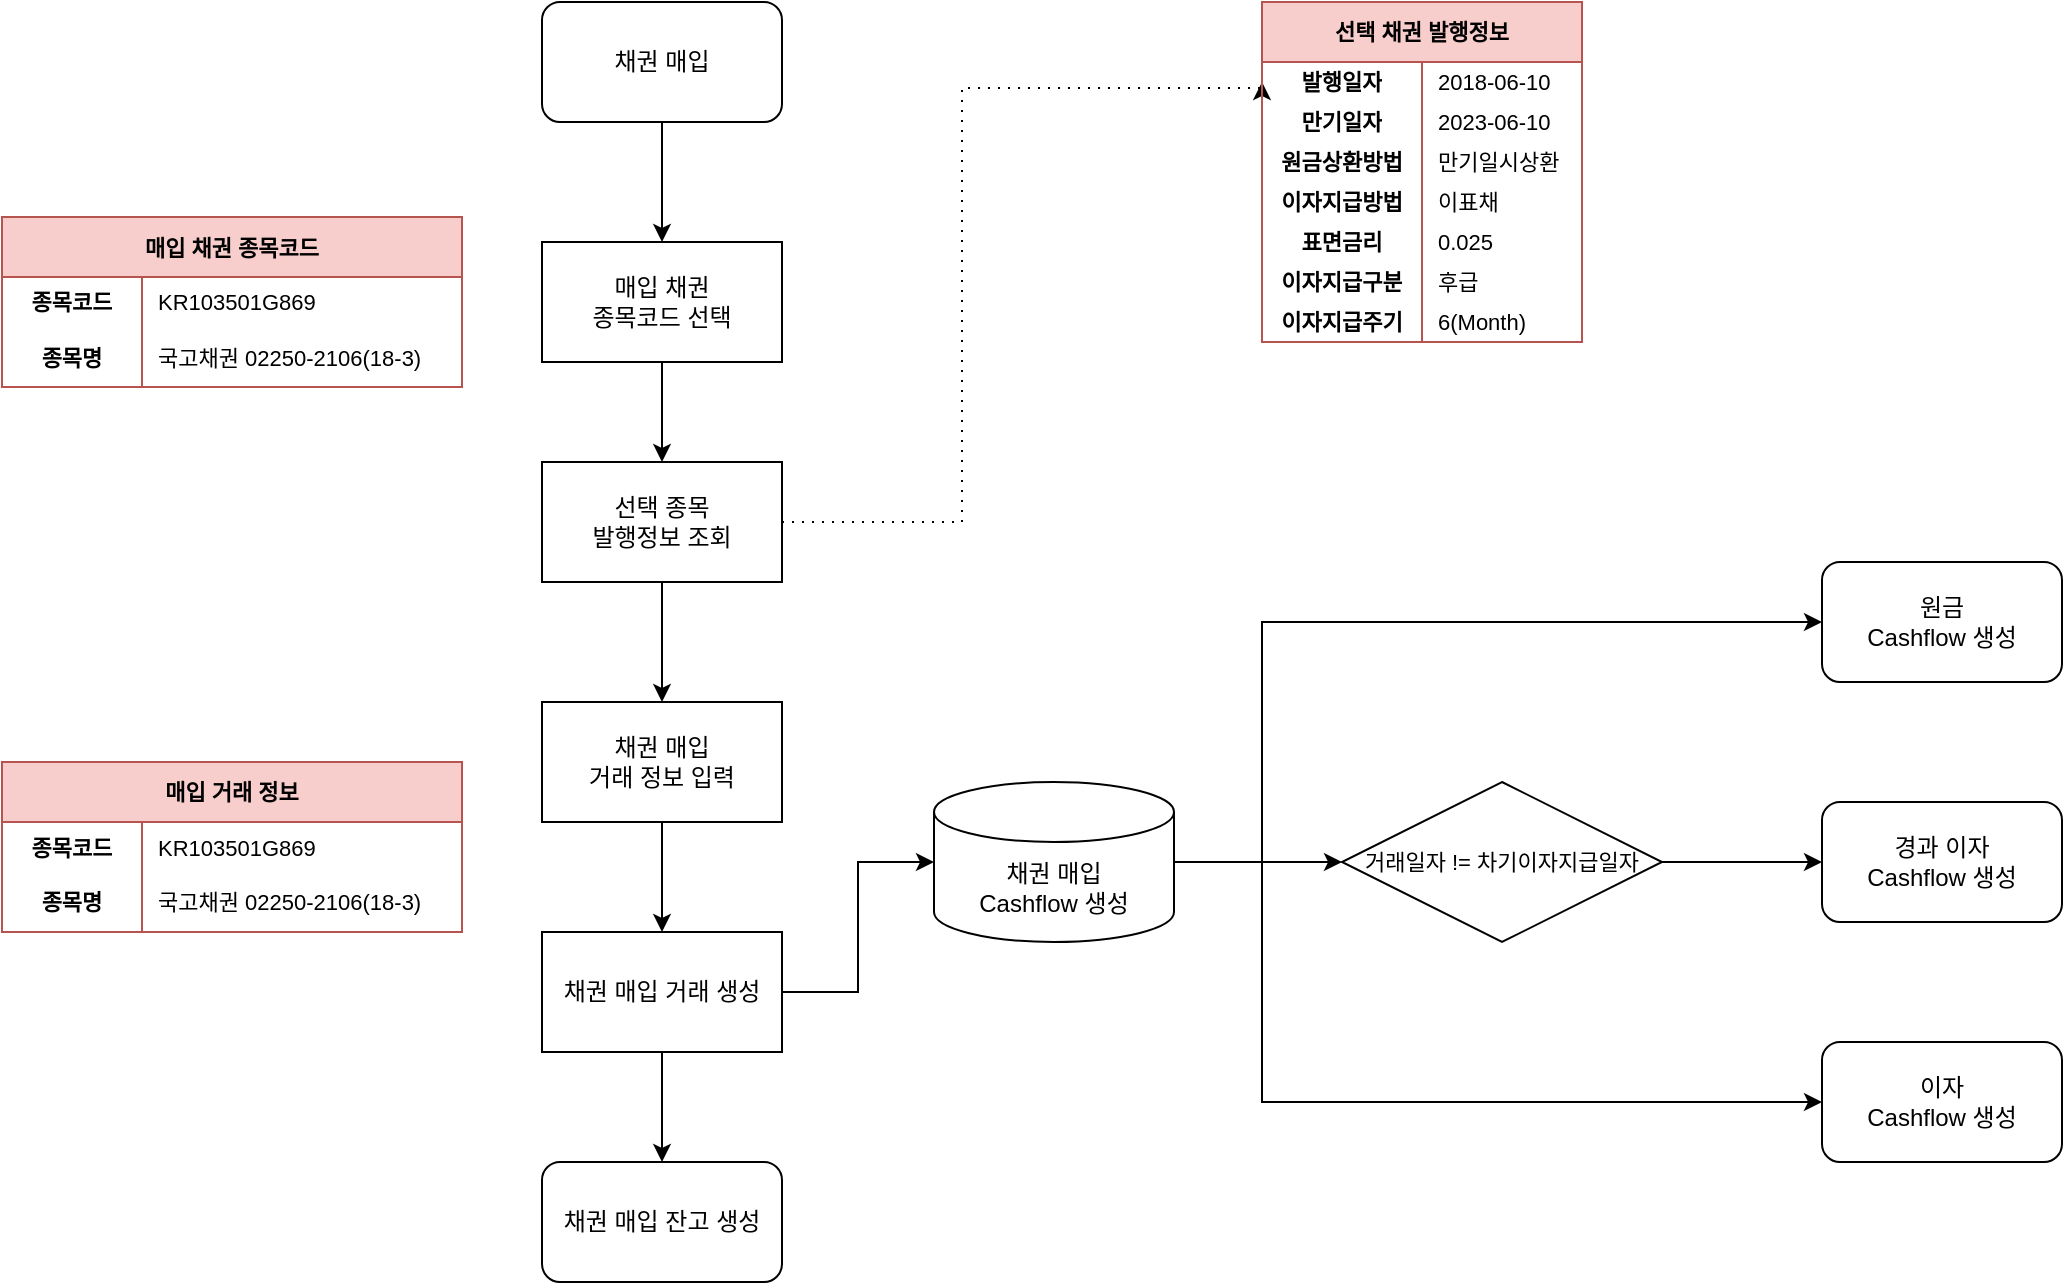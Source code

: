 <mxfile version="14.0.4" type="github">
  <diagram id="C5RBs43oDa-KdzZeNtuy" name="Page-1">
    <mxGraphModel dx="2529" dy="802" grid="1" gridSize="10" guides="1" tooltips="1" connect="1" arrows="1" fold="1" page="1" pageScale="1" pageWidth="1169" pageHeight="827" math="0" shadow="0">
      <root>
        <mxCell id="WIyWlLk6GJQsqaUBKTNV-0" />
        <mxCell id="WIyWlLk6GJQsqaUBKTNV-1" parent="WIyWlLk6GJQsqaUBKTNV-0" />
        <mxCell id="C4_sqNWEf8UmzU_zfhF8-16" value="" style="edgeStyle=orthogonalEdgeStyle;rounded=0;orthogonalLoop=1;jettySize=auto;html=1;fontSize=11;" edge="1" parent="WIyWlLk6GJQsqaUBKTNV-1" source="C4_sqNWEf8UmzU_zfhF8-0" target="C4_sqNWEf8UmzU_zfhF8-2">
          <mxGeometry relative="1" as="geometry" />
        </mxCell>
        <mxCell id="C4_sqNWEf8UmzU_zfhF8-0" value="채권 매입" style="rounded=1;whiteSpace=wrap;html=1;" vertex="1" parent="WIyWlLk6GJQsqaUBKTNV-1">
          <mxGeometry x="-840" y="50" width="120" height="60" as="geometry" />
        </mxCell>
        <mxCell id="C4_sqNWEf8UmzU_zfhF8-17" value="" style="edgeStyle=orthogonalEdgeStyle;rounded=0;orthogonalLoop=1;jettySize=auto;html=1;fontSize=11;" edge="1" parent="WIyWlLk6GJQsqaUBKTNV-1" source="C4_sqNWEf8UmzU_zfhF8-2" target="C4_sqNWEf8UmzU_zfhF8-4">
          <mxGeometry relative="1" as="geometry" />
        </mxCell>
        <mxCell id="C4_sqNWEf8UmzU_zfhF8-2" value="매입 채권&lt;br&gt;종목코드 선택" style="rounded=0;whiteSpace=wrap;html=1;" vertex="1" parent="WIyWlLk6GJQsqaUBKTNV-1">
          <mxGeometry x="-840" y="170" width="120" height="60" as="geometry" />
        </mxCell>
        <mxCell id="C4_sqNWEf8UmzU_zfhF8-18" value="" style="edgeStyle=orthogonalEdgeStyle;rounded=0;orthogonalLoop=1;jettySize=auto;html=1;fontSize=11;" edge="1" parent="WIyWlLk6GJQsqaUBKTNV-1" source="C4_sqNWEf8UmzU_zfhF8-4" target="C4_sqNWEf8UmzU_zfhF8-5">
          <mxGeometry relative="1" as="geometry" />
        </mxCell>
        <mxCell id="C4_sqNWEf8UmzU_zfhF8-53" style="edgeStyle=orthogonalEdgeStyle;rounded=0;orthogonalLoop=1;jettySize=auto;html=1;entryX=0;entryY=0.5;entryDx=0;entryDy=0;fontSize=11;dashed=1;dashPattern=1 4;" edge="1" parent="WIyWlLk6GJQsqaUBKTNV-1" source="C4_sqNWEf8UmzU_zfhF8-4" target="C4_sqNWEf8UmzU_zfhF8-47">
          <mxGeometry relative="1" as="geometry">
            <Array as="points">
              <mxPoint x="-630" y="310" />
              <mxPoint x="-630" y="93" />
            </Array>
          </mxGeometry>
        </mxCell>
        <mxCell id="C4_sqNWEf8UmzU_zfhF8-4" value="선택 종목&lt;br&gt;발행정보 조회" style="rounded=0;whiteSpace=wrap;html=1;" vertex="1" parent="WIyWlLk6GJQsqaUBKTNV-1">
          <mxGeometry x="-840" y="280" width="120" height="60" as="geometry" />
        </mxCell>
        <mxCell id="C4_sqNWEf8UmzU_zfhF8-19" value="" style="edgeStyle=orthogonalEdgeStyle;rounded=0;orthogonalLoop=1;jettySize=auto;html=1;fontSize=11;" edge="1" parent="WIyWlLk6GJQsqaUBKTNV-1" source="C4_sqNWEf8UmzU_zfhF8-5" target="C4_sqNWEf8UmzU_zfhF8-6">
          <mxGeometry relative="1" as="geometry" />
        </mxCell>
        <mxCell id="C4_sqNWEf8UmzU_zfhF8-5" value="채권 매입&lt;br&gt;거래 정보 입력" style="rounded=0;whiteSpace=wrap;html=1;" vertex="1" parent="WIyWlLk6GJQsqaUBKTNV-1">
          <mxGeometry x="-840" y="400" width="120" height="60" as="geometry" />
        </mxCell>
        <mxCell id="C4_sqNWEf8UmzU_zfhF8-20" value="" style="edgeStyle=orthogonalEdgeStyle;rounded=0;orthogonalLoop=1;jettySize=auto;html=1;fontSize=11;" edge="1" parent="WIyWlLk6GJQsqaUBKTNV-1" source="C4_sqNWEf8UmzU_zfhF8-6" target="C4_sqNWEf8UmzU_zfhF8-7">
          <mxGeometry relative="1" as="geometry" />
        </mxCell>
        <mxCell id="C4_sqNWEf8UmzU_zfhF8-21" value="" style="edgeStyle=orthogonalEdgeStyle;rounded=0;orthogonalLoop=1;jettySize=auto;html=1;fontSize=11;" edge="1" parent="WIyWlLk6GJQsqaUBKTNV-1" source="C4_sqNWEf8UmzU_zfhF8-6" target="C4_sqNWEf8UmzU_zfhF8-8">
          <mxGeometry relative="1" as="geometry" />
        </mxCell>
        <mxCell id="C4_sqNWEf8UmzU_zfhF8-6" value="채권 매입 거래 생성" style="rounded=0;whiteSpace=wrap;html=1;" vertex="1" parent="WIyWlLk6GJQsqaUBKTNV-1">
          <mxGeometry x="-840" y="515" width="120" height="60" as="geometry" />
        </mxCell>
        <mxCell id="C4_sqNWEf8UmzU_zfhF8-7" value="채권 매입 잔고 생성" style="rounded=1;whiteSpace=wrap;html=1;" vertex="1" parent="WIyWlLk6GJQsqaUBKTNV-1">
          <mxGeometry x="-840" y="630" width="120" height="60" as="geometry" />
        </mxCell>
        <mxCell id="C4_sqNWEf8UmzU_zfhF8-22" value="" style="edgeStyle=orthogonalEdgeStyle;rounded=0;orthogonalLoop=1;jettySize=auto;html=1;fontSize=11;entryX=0;entryY=0.5;entryDx=0;entryDy=0;" edge="1" parent="WIyWlLk6GJQsqaUBKTNV-1" target="C4_sqNWEf8UmzU_zfhF8-10">
          <mxGeometry relative="1" as="geometry">
            <mxPoint x="-480" y="480" as="sourcePoint" />
            <Array as="points">
              <mxPoint x="-480" y="360" />
            </Array>
          </mxGeometry>
        </mxCell>
        <mxCell id="C4_sqNWEf8UmzU_zfhF8-24" value="" style="edgeStyle=orthogonalEdgeStyle;rounded=0;orthogonalLoop=1;jettySize=auto;html=1;fontSize=11;" edge="1" parent="WIyWlLk6GJQsqaUBKTNV-1" source="C4_sqNWEf8UmzU_zfhF8-8" target="C4_sqNWEf8UmzU_zfhF8-9">
          <mxGeometry relative="1" as="geometry" />
        </mxCell>
        <mxCell id="C4_sqNWEf8UmzU_zfhF8-25" style="edgeStyle=orthogonalEdgeStyle;rounded=0;orthogonalLoop=1;jettySize=auto;html=1;entryX=0;entryY=0.5;entryDx=0;entryDy=0;fontSize=11;" edge="1" parent="WIyWlLk6GJQsqaUBKTNV-1" source="C4_sqNWEf8UmzU_zfhF8-8" target="C4_sqNWEf8UmzU_zfhF8-12">
          <mxGeometry relative="1" as="geometry">
            <Array as="points">
              <mxPoint x="-480" y="480" />
              <mxPoint x="-480" y="600" />
            </Array>
          </mxGeometry>
        </mxCell>
        <mxCell id="C4_sqNWEf8UmzU_zfhF8-8" value="채권 매입&lt;br&gt;Cashflow 생성" style="shape=cylinder3;whiteSpace=wrap;html=1;boundedLbl=1;backgroundOutline=1;size=15;" vertex="1" parent="WIyWlLk6GJQsqaUBKTNV-1">
          <mxGeometry x="-644" y="440" width="120" height="80" as="geometry" />
        </mxCell>
        <mxCell id="C4_sqNWEf8UmzU_zfhF8-23" value="" style="edgeStyle=orthogonalEdgeStyle;rounded=0;orthogonalLoop=1;jettySize=auto;html=1;fontSize=11;" edge="1" parent="WIyWlLk6GJQsqaUBKTNV-1" source="C4_sqNWEf8UmzU_zfhF8-9" target="C4_sqNWEf8UmzU_zfhF8-11">
          <mxGeometry relative="1" as="geometry" />
        </mxCell>
        <mxCell id="C4_sqNWEf8UmzU_zfhF8-9" value="거래일자 != 차기이자지급일자" style="rhombus;whiteSpace=wrap;html=1;fontSize=11;" vertex="1" parent="WIyWlLk6GJQsqaUBKTNV-1">
          <mxGeometry x="-440" y="440" width="160" height="80" as="geometry" />
        </mxCell>
        <mxCell id="C4_sqNWEf8UmzU_zfhF8-10" value="원금&lt;br&gt;Cashflow 생성" style="rounded=1;whiteSpace=wrap;html=1;" vertex="1" parent="WIyWlLk6GJQsqaUBKTNV-1">
          <mxGeometry x="-200" y="330" width="120" height="60" as="geometry" />
        </mxCell>
        <mxCell id="C4_sqNWEf8UmzU_zfhF8-11" value="경과 이자&lt;br&gt;Cashflow 생성" style="rounded=1;whiteSpace=wrap;html=1;" vertex="1" parent="WIyWlLk6GJQsqaUBKTNV-1">
          <mxGeometry x="-200" y="450" width="120" height="60" as="geometry" />
        </mxCell>
        <mxCell id="C4_sqNWEf8UmzU_zfhF8-12" value="&lt;span&gt;이자&lt;/span&gt;&lt;br&gt;&lt;span&gt;Cashflow 생성&lt;/span&gt;" style="rounded=1;whiteSpace=wrap;html=1;" vertex="1" parent="WIyWlLk6GJQsqaUBKTNV-1">
          <mxGeometry x="-200" y="570" width="120" height="60" as="geometry" />
        </mxCell>
        <mxCell id="C4_sqNWEf8UmzU_zfhF8-29" value="매입 채권 종목코드" style="shape=table;html=1;whiteSpace=wrap;startSize=30;container=1;collapsible=0;childLayout=tableLayout;fixedRows=1;rowLines=0;fontStyle=1;align=center;fillColor=#f8cecc;fontSize=11;strokeColor=#b85450;" vertex="1" parent="WIyWlLk6GJQsqaUBKTNV-1">
          <mxGeometry x="-1110" y="157.5" width="230" height="85" as="geometry" />
        </mxCell>
        <mxCell id="C4_sqNWEf8UmzU_zfhF8-30" value="" style="shape=partialRectangle;html=1;whiteSpace=wrap;collapsible=0;dropTarget=0;pointerEvents=0;fillColor=none;top=0;left=0;bottom=1;right=0;points=[[0,0.5],[1,0.5]];portConstraint=eastwest;strokeColor=none;" vertex="1" parent="C4_sqNWEf8UmzU_zfhF8-29">
          <mxGeometry y="30" width="230" height="25" as="geometry" />
        </mxCell>
        <mxCell id="C4_sqNWEf8UmzU_zfhF8-31" value="&lt;b style=&quot;font-family: &amp;#34;helvetica&amp;#34; ; font-size: 11px ; text-align: left&quot;&gt;종목코드&lt;/b&gt;" style="shape=partialRectangle;html=1;whiteSpace=wrap;connectable=0;fillColor=none;top=0;left=0;bottom=0;right=0;overflow=hidden;" vertex="1" parent="C4_sqNWEf8UmzU_zfhF8-30">
          <mxGeometry width="70" height="25" as="geometry" />
        </mxCell>
        <mxCell id="C4_sqNWEf8UmzU_zfhF8-32" value="&lt;span style=&quot;font-family: &amp;#34;helvetica&amp;#34; ; font-size: 11px&quot;&gt;KR103501G869&lt;/span&gt;" style="shape=partialRectangle;html=1;whiteSpace=wrap;connectable=0;fillColor=none;top=0;left=0;bottom=0;right=0;align=left;spacingLeft=6;overflow=hidden;" vertex="1" parent="C4_sqNWEf8UmzU_zfhF8-30">
          <mxGeometry x="70" width="160" height="25" as="geometry" />
        </mxCell>
        <mxCell id="C4_sqNWEf8UmzU_zfhF8-33" value="" style="shape=partialRectangle;html=1;whiteSpace=wrap;collapsible=0;dropTarget=0;pointerEvents=0;fillColor=none;top=0;left=0;bottom=0;right=0;points=[[0,0.5],[1,0.5]];portConstraint=eastwest;" vertex="1" parent="C4_sqNWEf8UmzU_zfhF8-29">
          <mxGeometry y="55" width="230" height="30" as="geometry" />
        </mxCell>
        <mxCell id="C4_sqNWEf8UmzU_zfhF8-34" value="&lt;b style=&quot;font-family: &amp;#34;helvetica&amp;#34; ; font-size: 11px ; text-align: left&quot;&gt;종목명&lt;/b&gt;" style="shape=partialRectangle;html=1;whiteSpace=wrap;connectable=0;fillColor=none;top=0;left=0;bottom=0;right=0;overflow=hidden;" vertex="1" parent="C4_sqNWEf8UmzU_zfhF8-33">
          <mxGeometry width="70" height="30" as="geometry" />
        </mxCell>
        <mxCell id="C4_sqNWEf8UmzU_zfhF8-35" value="&lt;span style=&quot;font-family: &amp;#34;helvetica&amp;#34; ; font-size: 11px&quot;&gt;국고채권 02250-2106(18-3)&lt;/span&gt;" style="shape=partialRectangle;html=1;whiteSpace=wrap;connectable=0;fillColor=none;top=0;left=0;bottom=0;right=0;align=left;spacingLeft=6;overflow=hidden;" vertex="1" parent="C4_sqNWEf8UmzU_zfhF8-33">
          <mxGeometry x="70" width="160" height="30" as="geometry" />
        </mxCell>
        <mxCell id="C4_sqNWEf8UmzU_zfhF8-39" value="매입 거래 정보" style="shape=table;html=1;whiteSpace=wrap;startSize=30;container=1;collapsible=0;childLayout=tableLayout;fixedRows=1;rowLines=0;fontStyle=1;align=center;fillColor=#f8cecc;fontSize=11;strokeColor=#b85450;" vertex="1" parent="WIyWlLk6GJQsqaUBKTNV-1">
          <mxGeometry x="-1110" y="430" width="230" height="85" as="geometry" />
        </mxCell>
        <mxCell id="C4_sqNWEf8UmzU_zfhF8-40" value="" style="shape=partialRectangle;html=1;whiteSpace=wrap;collapsible=0;dropTarget=0;pointerEvents=0;fillColor=none;top=0;left=0;bottom=1;right=0;points=[[0,0.5],[1,0.5]];portConstraint=eastwest;strokeColor=none;" vertex="1" parent="C4_sqNWEf8UmzU_zfhF8-39">
          <mxGeometry y="30" width="230" height="25" as="geometry" />
        </mxCell>
        <mxCell id="C4_sqNWEf8UmzU_zfhF8-41" value="&lt;b style=&quot;font-family: &amp;#34;helvetica&amp;#34; ; font-size: 11px ; text-align: left&quot;&gt;종목코드&lt;/b&gt;" style="shape=partialRectangle;html=1;whiteSpace=wrap;connectable=0;fillColor=none;top=0;left=0;bottom=0;right=0;overflow=hidden;" vertex="1" parent="C4_sqNWEf8UmzU_zfhF8-40">
          <mxGeometry width="70" height="25" as="geometry" />
        </mxCell>
        <mxCell id="C4_sqNWEf8UmzU_zfhF8-42" value="&lt;span style=&quot;font-family: &amp;#34;helvetica&amp;#34; ; font-size: 11px&quot;&gt;KR103501G869&lt;/span&gt;" style="shape=partialRectangle;html=1;whiteSpace=wrap;connectable=0;fillColor=none;top=0;left=0;bottom=0;right=0;align=left;spacingLeft=6;overflow=hidden;" vertex="1" parent="C4_sqNWEf8UmzU_zfhF8-40">
          <mxGeometry x="70" width="160" height="25" as="geometry" />
        </mxCell>
        <mxCell id="C4_sqNWEf8UmzU_zfhF8-43" value="" style="shape=partialRectangle;html=1;whiteSpace=wrap;collapsible=0;dropTarget=0;pointerEvents=0;fillColor=none;top=0;left=0;bottom=0;right=0;points=[[0,0.5],[1,0.5]];portConstraint=eastwest;" vertex="1" parent="C4_sqNWEf8UmzU_zfhF8-39">
          <mxGeometry y="55" width="230" height="30" as="geometry" />
        </mxCell>
        <mxCell id="C4_sqNWEf8UmzU_zfhF8-44" value="&lt;b style=&quot;font-family: &amp;#34;helvetica&amp;#34; ; font-size: 11px ; text-align: left&quot;&gt;종목명&lt;/b&gt;" style="shape=partialRectangle;html=1;whiteSpace=wrap;connectable=0;fillColor=none;top=0;left=0;bottom=0;right=0;overflow=hidden;" vertex="1" parent="C4_sqNWEf8UmzU_zfhF8-43">
          <mxGeometry width="70" height="30" as="geometry" />
        </mxCell>
        <mxCell id="C4_sqNWEf8UmzU_zfhF8-45" value="&lt;span style=&quot;font-family: &amp;#34;helvetica&amp;#34; ; font-size: 11px&quot;&gt;국고채권 02250-2106(18-3)&lt;/span&gt;" style="shape=partialRectangle;html=1;whiteSpace=wrap;connectable=0;fillColor=none;top=0;left=0;bottom=0;right=0;align=left;spacingLeft=6;overflow=hidden;" vertex="1" parent="C4_sqNWEf8UmzU_zfhF8-43">
          <mxGeometry x="70" width="160" height="30" as="geometry" />
        </mxCell>
        <mxCell id="C4_sqNWEf8UmzU_zfhF8-46" value="선택 채권 발행정보" style="shape=table;html=1;whiteSpace=wrap;startSize=30;container=1;collapsible=0;childLayout=tableLayout;fixedRows=1;rowLines=0;fontStyle=1;align=center;fillColor=#f8cecc;fontSize=11;strokeColor=#b85450;" vertex="1" parent="WIyWlLk6GJQsqaUBKTNV-1">
          <mxGeometry x="-480" y="50" width="160" height="170" as="geometry" />
        </mxCell>
        <mxCell id="C4_sqNWEf8UmzU_zfhF8-47" value="" style="shape=partialRectangle;html=1;whiteSpace=wrap;collapsible=0;dropTarget=0;pointerEvents=0;fillColor=none;top=0;left=0;bottom=1;right=0;points=[[0,0.5],[1,0.5]];portConstraint=eastwest;strokeColor=none;" vertex="1" parent="C4_sqNWEf8UmzU_zfhF8-46">
          <mxGeometry y="30" width="160" height="20" as="geometry" />
        </mxCell>
        <mxCell id="C4_sqNWEf8UmzU_zfhF8-48" value="&lt;div style=&quot;text-align: left&quot;&gt;&lt;span style=&quot;font-size: 11px&quot;&gt;&lt;font face=&quot;helvetica&quot;&gt;&lt;b&gt;발행일자&lt;/b&gt;&lt;/font&gt;&lt;/span&gt;&lt;/div&gt;" style="shape=partialRectangle;html=1;whiteSpace=wrap;connectable=0;fillColor=none;top=0;left=0;bottom=0;right=0;overflow=hidden;" vertex="1" parent="C4_sqNWEf8UmzU_zfhF8-47">
          <mxGeometry width="80" height="20" as="geometry" />
        </mxCell>
        <mxCell id="C4_sqNWEf8UmzU_zfhF8-49" value="&lt;font face=&quot;helvetica&quot;&gt;&lt;span style=&quot;font-size: 11px&quot;&gt;2018-06-10&lt;/span&gt;&lt;/font&gt;" style="shape=partialRectangle;html=1;whiteSpace=wrap;connectable=0;fillColor=none;top=0;left=0;bottom=0;right=0;align=left;spacingLeft=6;overflow=hidden;" vertex="1" parent="C4_sqNWEf8UmzU_zfhF8-47">
          <mxGeometry x="80" width="80" height="20" as="geometry" />
        </mxCell>
        <mxCell id="C4_sqNWEf8UmzU_zfhF8-50" value="" style="shape=partialRectangle;html=1;whiteSpace=wrap;collapsible=0;dropTarget=0;pointerEvents=0;fillColor=none;top=0;left=0;bottom=0;right=0;points=[[0,0.5],[1,0.5]];portConstraint=eastwest;" vertex="1" parent="C4_sqNWEf8UmzU_zfhF8-46">
          <mxGeometry y="50" width="160" height="20" as="geometry" />
        </mxCell>
        <mxCell id="C4_sqNWEf8UmzU_zfhF8-51" value="&lt;div style=&quot;text-align: left&quot;&gt;&lt;span style=&quot;font-size: 11px&quot;&gt;&lt;font face=&quot;helvetica&quot;&gt;&lt;b&gt;만기일자&lt;/b&gt;&lt;/font&gt;&lt;/span&gt;&lt;/div&gt;" style="shape=partialRectangle;html=1;whiteSpace=wrap;connectable=0;fillColor=none;top=0;left=0;bottom=0;right=0;overflow=hidden;" vertex="1" parent="C4_sqNWEf8UmzU_zfhF8-50">
          <mxGeometry width="80" height="20" as="geometry" />
        </mxCell>
        <mxCell id="C4_sqNWEf8UmzU_zfhF8-52" value="&lt;font face=&quot;helvetica&quot;&gt;&lt;span style=&quot;font-size: 11px&quot;&gt;2023-06-10&lt;/span&gt;&lt;/font&gt;" style="shape=partialRectangle;html=1;whiteSpace=wrap;connectable=0;fillColor=none;top=0;left=0;bottom=0;right=0;align=left;spacingLeft=6;overflow=hidden;" vertex="1" parent="C4_sqNWEf8UmzU_zfhF8-50">
          <mxGeometry x="80" width="80" height="20" as="geometry" />
        </mxCell>
        <mxCell id="C4_sqNWEf8UmzU_zfhF8-55" value="" style="shape=partialRectangle;html=1;whiteSpace=wrap;collapsible=0;dropTarget=0;pointerEvents=0;fillColor=none;top=0;left=0;bottom=0;right=0;points=[[0,0.5],[1,0.5]];portConstraint=eastwest;" vertex="1" parent="C4_sqNWEf8UmzU_zfhF8-46">
          <mxGeometry y="70" width="160" height="20" as="geometry" />
        </mxCell>
        <mxCell id="C4_sqNWEf8UmzU_zfhF8-56" value="&lt;div style=&quot;text-align: left&quot;&gt;&lt;font face=&quot;helvetica&quot;&gt;&lt;span style=&quot;font-size: 11px&quot;&gt;&lt;b&gt;원금상환방법&lt;/b&gt;&lt;/span&gt;&lt;/font&gt;&lt;br&gt;&lt;/div&gt;" style="shape=partialRectangle;html=1;whiteSpace=wrap;connectable=0;fillColor=none;top=0;left=0;bottom=0;right=0;overflow=hidden;" vertex="1" parent="C4_sqNWEf8UmzU_zfhF8-55">
          <mxGeometry width="80" height="20" as="geometry" />
        </mxCell>
        <mxCell id="C4_sqNWEf8UmzU_zfhF8-57" value="&lt;font face=&quot;helvetica&quot;&gt;&lt;span style=&quot;font-size: 11px&quot;&gt;만기일시상환&lt;/span&gt;&lt;/font&gt;" style="shape=partialRectangle;html=1;whiteSpace=wrap;connectable=0;fillColor=none;top=0;left=0;bottom=0;right=0;align=left;spacingLeft=6;overflow=hidden;" vertex="1" parent="C4_sqNWEf8UmzU_zfhF8-55">
          <mxGeometry x="80" width="80" height="20" as="geometry" />
        </mxCell>
        <mxCell id="C4_sqNWEf8UmzU_zfhF8-58" value="" style="shape=partialRectangle;html=1;whiteSpace=wrap;collapsible=0;dropTarget=0;pointerEvents=0;fillColor=none;top=0;left=0;bottom=0;right=0;points=[[0,0.5],[1,0.5]];portConstraint=eastwest;" vertex="1" parent="C4_sqNWEf8UmzU_zfhF8-46">
          <mxGeometry y="90" width="160" height="20" as="geometry" />
        </mxCell>
        <mxCell id="C4_sqNWEf8UmzU_zfhF8-59" value="&lt;div style=&quot;text-align: left&quot;&gt;&lt;span style=&quot;font-size: 11px&quot;&gt;&lt;font face=&quot;helvetica&quot;&gt;&lt;b&gt;이자지급방법&lt;/b&gt;&lt;/font&gt;&lt;/span&gt;&lt;/div&gt;" style="shape=partialRectangle;html=1;whiteSpace=wrap;connectable=0;fillColor=none;top=0;left=0;bottom=0;right=0;overflow=hidden;" vertex="1" parent="C4_sqNWEf8UmzU_zfhF8-58">
          <mxGeometry width="80" height="20" as="geometry" />
        </mxCell>
        <mxCell id="C4_sqNWEf8UmzU_zfhF8-60" value="&lt;font face=&quot;helvetica&quot;&gt;&lt;span style=&quot;font-size: 11px&quot;&gt;이표채&lt;/span&gt;&lt;/font&gt;" style="shape=partialRectangle;html=1;whiteSpace=wrap;connectable=0;fillColor=none;top=0;left=0;bottom=0;right=0;align=left;spacingLeft=6;overflow=hidden;" vertex="1" parent="C4_sqNWEf8UmzU_zfhF8-58">
          <mxGeometry x="80" width="80" height="20" as="geometry" />
        </mxCell>
        <mxCell id="C4_sqNWEf8UmzU_zfhF8-61" value="" style="shape=partialRectangle;html=1;whiteSpace=wrap;collapsible=0;dropTarget=0;pointerEvents=0;fillColor=none;top=0;left=0;bottom=0;right=0;points=[[0,0.5],[1,0.5]];portConstraint=eastwest;" vertex="1" parent="C4_sqNWEf8UmzU_zfhF8-46">
          <mxGeometry y="110" width="160" height="20" as="geometry" />
        </mxCell>
        <mxCell id="C4_sqNWEf8UmzU_zfhF8-62" value="&lt;div style=&quot;text-align: left&quot;&gt;&lt;span style=&quot;font-size: 11px&quot;&gt;&lt;font face=&quot;helvetica&quot;&gt;&lt;b&gt;표면금리&lt;/b&gt;&lt;/font&gt;&lt;/span&gt;&lt;/div&gt;" style="shape=partialRectangle;html=1;whiteSpace=wrap;connectable=0;fillColor=none;top=0;left=0;bottom=0;right=0;overflow=hidden;" vertex="1" parent="C4_sqNWEf8UmzU_zfhF8-61">
          <mxGeometry width="80" height="20" as="geometry" />
        </mxCell>
        <mxCell id="C4_sqNWEf8UmzU_zfhF8-63" value="&lt;font face=&quot;helvetica&quot;&gt;&lt;span style=&quot;font-size: 11px&quot;&gt;0.025&lt;/span&gt;&lt;/font&gt;" style="shape=partialRectangle;html=1;whiteSpace=wrap;connectable=0;fillColor=none;top=0;left=0;bottom=0;right=0;align=left;spacingLeft=6;overflow=hidden;" vertex="1" parent="C4_sqNWEf8UmzU_zfhF8-61">
          <mxGeometry x="80" width="80" height="20" as="geometry" />
        </mxCell>
        <mxCell id="C4_sqNWEf8UmzU_zfhF8-64" value="" style="shape=partialRectangle;html=1;whiteSpace=wrap;collapsible=0;dropTarget=0;pointerEvents=0;fillColor=none;top=0;left=0;bottom=0;right=0;points=[[0,0.5],[1,0.5]];portConstraint=eastwest;" vertex="1" parent="C4_sqNWEf8UmzU_zfhF8-46">
          <mxGeometry y="130" width="160" height="20" as="geometry" />
        </mxCell>
        <mxCell id="C4_sqNWEf8UmzU_zfhF8-65" value="&lt;div style=&quot;text-align: left&quot;&gt;&lt;span style=&quot;font-size: 11px&quot;&gt;&lt;font face=&quot;helvetica&quot;&gt;&lt;b&gt;이자지급구분&lt;/b&gt;&lt;/font&gt;&lt;/span&gt;&lt;/div&gt;" style="shape=partialRectangle;html=1;whiteSpace=wrap;connectable=0;fillColor=none;top=0;left=0;bottom=0;right=0;overflow=hidden;" vertex="1" parent="C4_sqNWEf8UmzU_zfhF8-64">
          <mxGeometry width="80" height="20" as="geometry" />
        </mxCell>
        <mxCell id="C4_sqNWEf8UmzU_zfhF8-66" value="&lt;font face=&quot;helvetica&quot;&gt;&lt;span style=&quot;font-size: 11px&quot;&gt;후급&lt;/span&gt;&lt;/font&gt;" style="shape=partialRectangle;html=1;whiteSpace=wrap;connectable=0;fillColor=none;top=0;left=0;bottom=0;right=0;align=left;spacingLeft=6;overflow=hidden;" vertex="1" parent="C4_sqNWEf8UmzU_zfhF8-64">
          <mxGeometry x="80" width="80" height="20" as="geometry" />
        </mxCell>
        <mxCell id="C4_sqNWEf8UmzU_zfhF8-67" value="" style="shape=partialRectangle;html=1;whiteSpace=wrap;collapsible=0;dropTarget=0;pointerEvents=0;fillColor=none;top=0;left=0;bottom=0;right=0;points=[[0,0.5],[1,0.5]];portConstraint=eastwest;" vertex="1" parent="C4_sqNWEf8UmzU_zfhF8-46">
          <mxGeometry y="150" width="160" height="20" as="geometry" />
        </mxCell>
        <mxCell id="C4_sqNWEf8UmzU_zfhF8-68" value="&lt;div style=&quot;text-align: left&quot;&gt;&lt;span style=&quot;font-size: 11px&quot;&gt;&lt;font face=&quot;helvetica&quot;&gt;&lt;b&gt;이자지급주기&lt;/b&gt;&lt;/font&gt;&lt;/span&gt;&lt;/div&gt;" style="shape=partialRectangle;html=1;whiteSpace=wrap;connectable=0;fillColor=none;top=0;left=0;bottom=0;right=0;overflow=hidden;" vertex="1" parent="C4_sqNWEf8UmzU_zfhF8-67">
          <mxGeometry width="80" height="20" as="geometry" />
        </mxCell>
        <mxCell id="C4_sqNWEf8UmzU_zfhF8-69" value="&lt;span style=&quot;font-family: &amp;#34;helvetica&amp;#34; ; font-size: 11px&quot;&gt;6(Month)&lt;/span&gt;" style="shape=partialRectangle;html=1;whiteSpace=wrap;connectable=0;fillColor=none;top=0;left=0;bottom=0;right=0;align=left;spacingLeft=6;overflow=hidden;" vertex="1" parent="C4_sqNWEf8UmzU_zfhF8-67">
          <mxGeometry x="80" width="80" height="20" as="geometry" />
        </mxCell>
      </root>
    </mxGraphModel>
  </diagram>
</mxfile>
